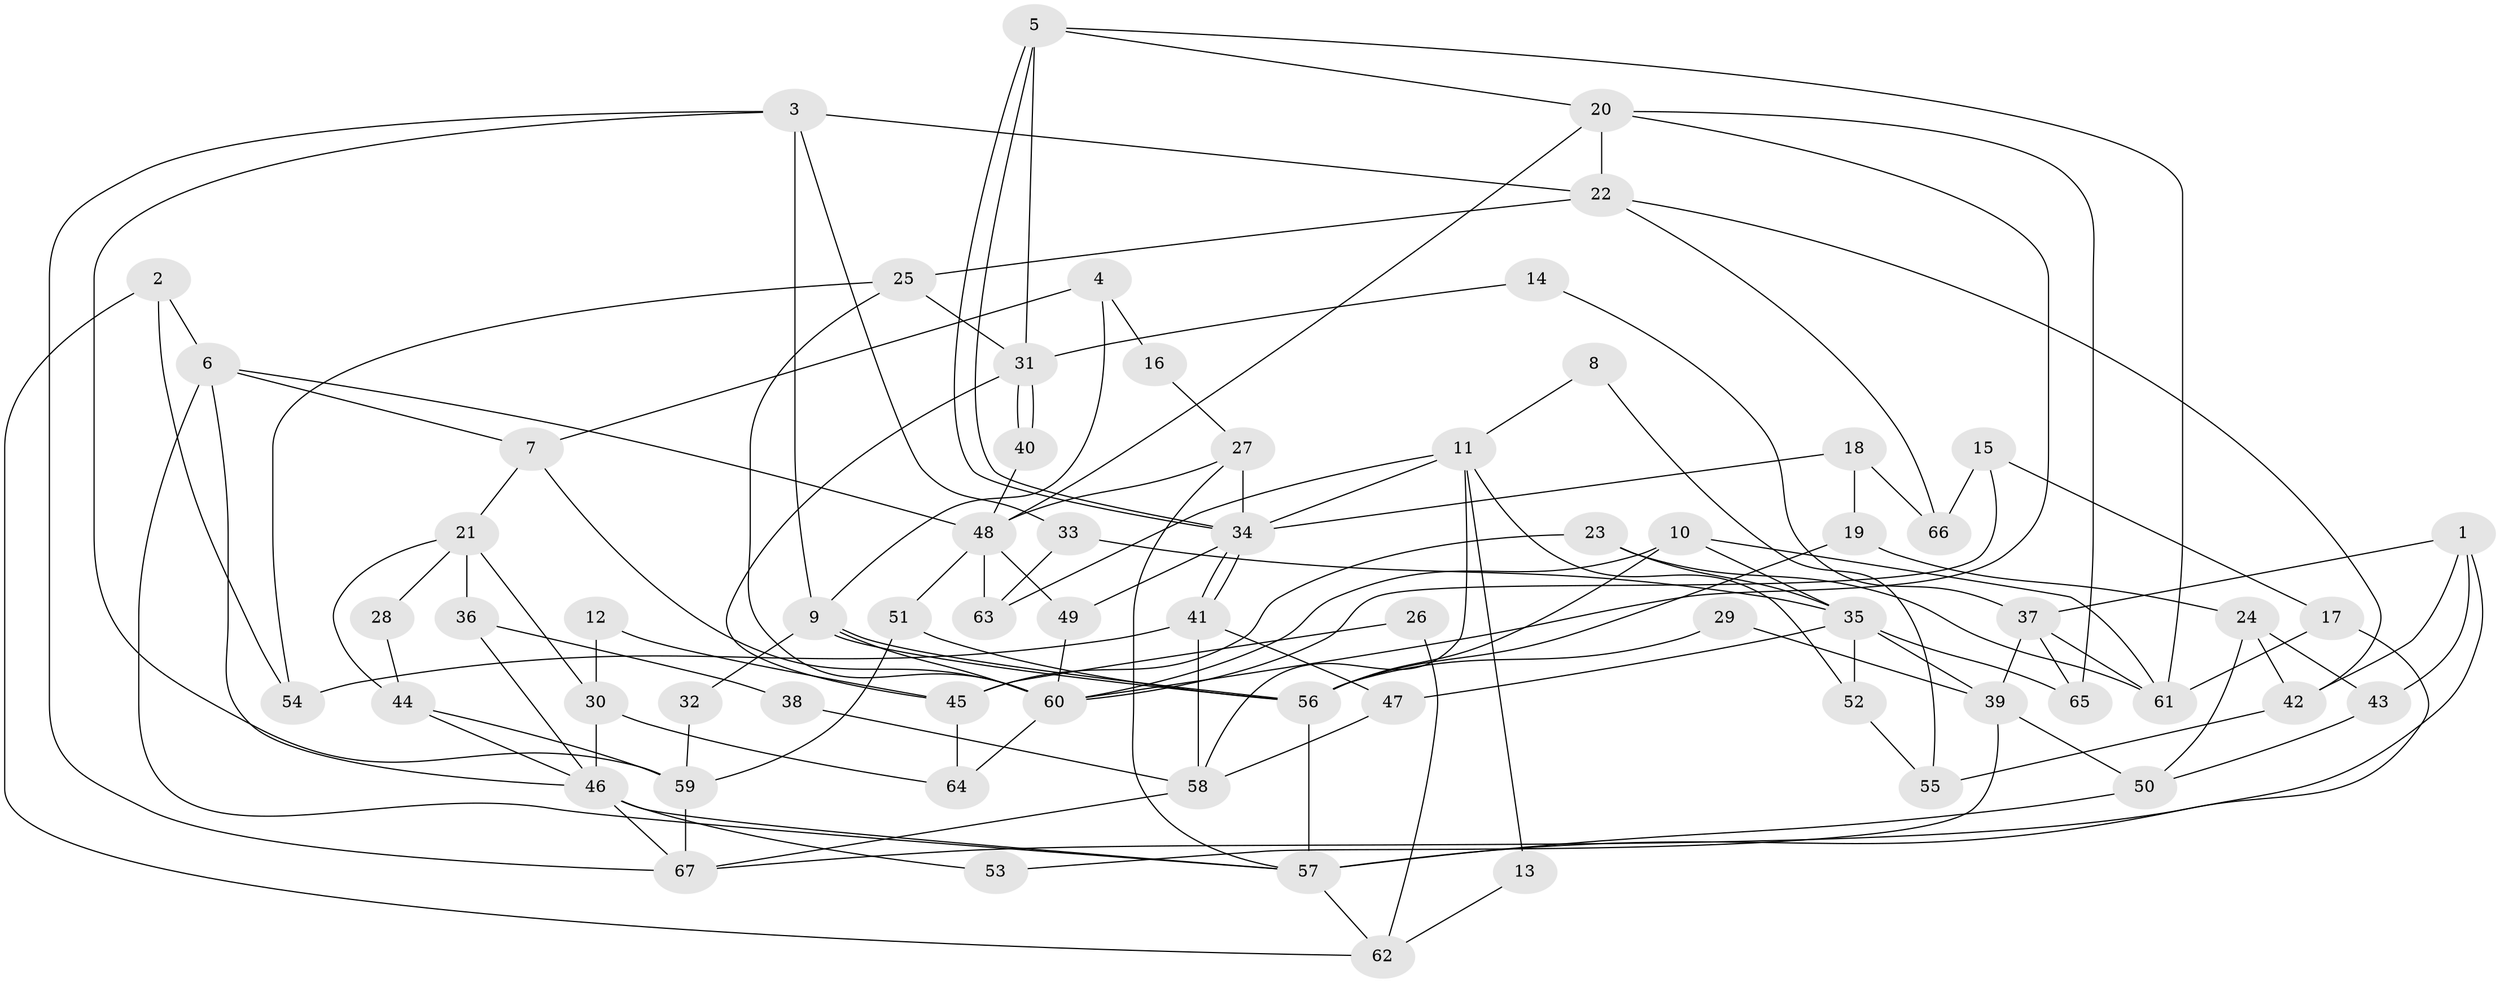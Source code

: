 // coarse degree distribution, {6: 0.05, 2: 0.2, 3: 0.25, 4: 0.25, 7: 0.05, 8: 0.05, 5: 0.1, 12: 0.05}
// Generated by graph-tools (version 1.1) at 2025/53/03/04/25 21:53:46]
// undirected, 67 vertices, 134 edges
graph export_dot {
graph [start="1"]
  node [color=gray90,style=filled];
  1;
  2;
  3;
  4;
  5;
  6;
  7;
  8;
  9;
  10;
  11;
  12;
  13;
  14;
  15;
  16;
  17;
  18;
  19;
  20;
  21;
  22;
  23;
  24;
  25;
  26;
  27;
  28;
  29;
  30;
  31;
  32;
  33;
  34;
  35;
  36;
  37;
  38;
  39;
  40;
  41;
  42;
  43;
  44;
  45;
  46;
  47;
  48;
  49;
  50;
  51;
  52;
  53;
  54;
  55;
  56;
  57;
  58;
  59;
  60;
  61;
  62;
  63;
  64;
  65;
  66;
  67;
  1 -- 37;
  1 -- 43;
  1 -- 42;
  1 -- 67;
  2 -- 54;
  2 -- 6;
  2 -- 62;
  3 -- 33;
  3 -- 67;
  3 -- 9;
  3 -- 22;
  3 -- 59;
  4 -- 9;
  4 -- 7;
  4 -- 16;
  5 -- 20;
  5 -- 34;
  5 -- 34;
  5 -- 31;
  5 -- 61;
  6 -- 48;
  6 -- 46;
  6 -- 7;
  6 -- 57;
  7 -- 60;
  7 -- 21;
  8 -- 55;
  8 -- 11;
  9 -- 56;
  9 -- 56;
  9 -- 32;
  9 -- 60;
  10 -- 60;
  10 -- 61;
  10 -- 35;
  10 -- 56;
  11 -- 58;
  11 -- 34;
  11 -- 13;
  11 -- 52;
  11 -- 63;
  12 -- 45;
  12 -- 30;
  13 -- 62;
  14 -- 37;
  14 -- 31;
  15 -- 17;
  15 -- 60;
  15 -- 66;
  16 -- 27;
  17 -- 61;
  17 -- 57;
  18 -- 66;
  18 -- 34;
  18 -- 19;
  19 -- 56;
  19 -- 24;
  20 -- 60;
  20 -- 22;
  20 -- 48;
  20 -- 65;
  21 -- 44;
  21 -- 28;
  21 -- 30;
  21 -- 36;
  22 -- 25;
  22 -- 42;
  22 -- 66;
  23 -- 45;
  23 -- 35;
  23 -- 61;
  24 -- 42;
  24 -- 43;
  24 -- 50;
  25 -- 31;
  25 -- 60;
  25 -- 54;
  26 -- 62;
  26 -- 45;
  27 -- 57;
  27 -- 34;
  27 -- 48;
  28 -- 44;
  29 -- 56;
  29 -- 39;
  30 -- 46;
  30 -- 64;
  31 -- 40;
  31 -- 40;
  31 -- 45;
  32 -- 59;
  33 -- 63;
  33 -- 35;
  34 -- 41;
  34 -- 41;
  34 -- 49;
  35 -- 65;
  35 -- 39;
  35 -- 47;
  35 -- 52;
  36 -- 46;
  36 -- 38;
  37 -- 61;
  37 -- 39;
  37 -- 65;
  38 -- 58;
  39 -- 50;
  39 -- 53;
  40 -- 48;
  41 -- 47;
  41 -- 54;
  41 -- 58;
  42 -- 55;
  43 -- 50;
  44 -- 46;
  44 -- 59;
  45 -- 64;
  46 -- 57;
  46 -- 67;
  46 -- 53;
  47 -- 58;
  48 -- 49;
  48 -- 51;
  48 -- 63;
  49 -- 60;
  50 -- 57;
  51 -- 56;
  51 -- 59;
  52 -- 55;
  56 -- 57;
  57 -- 62;
  58 -- 67;
  59 -- 67;
  60 -- 64;
}
